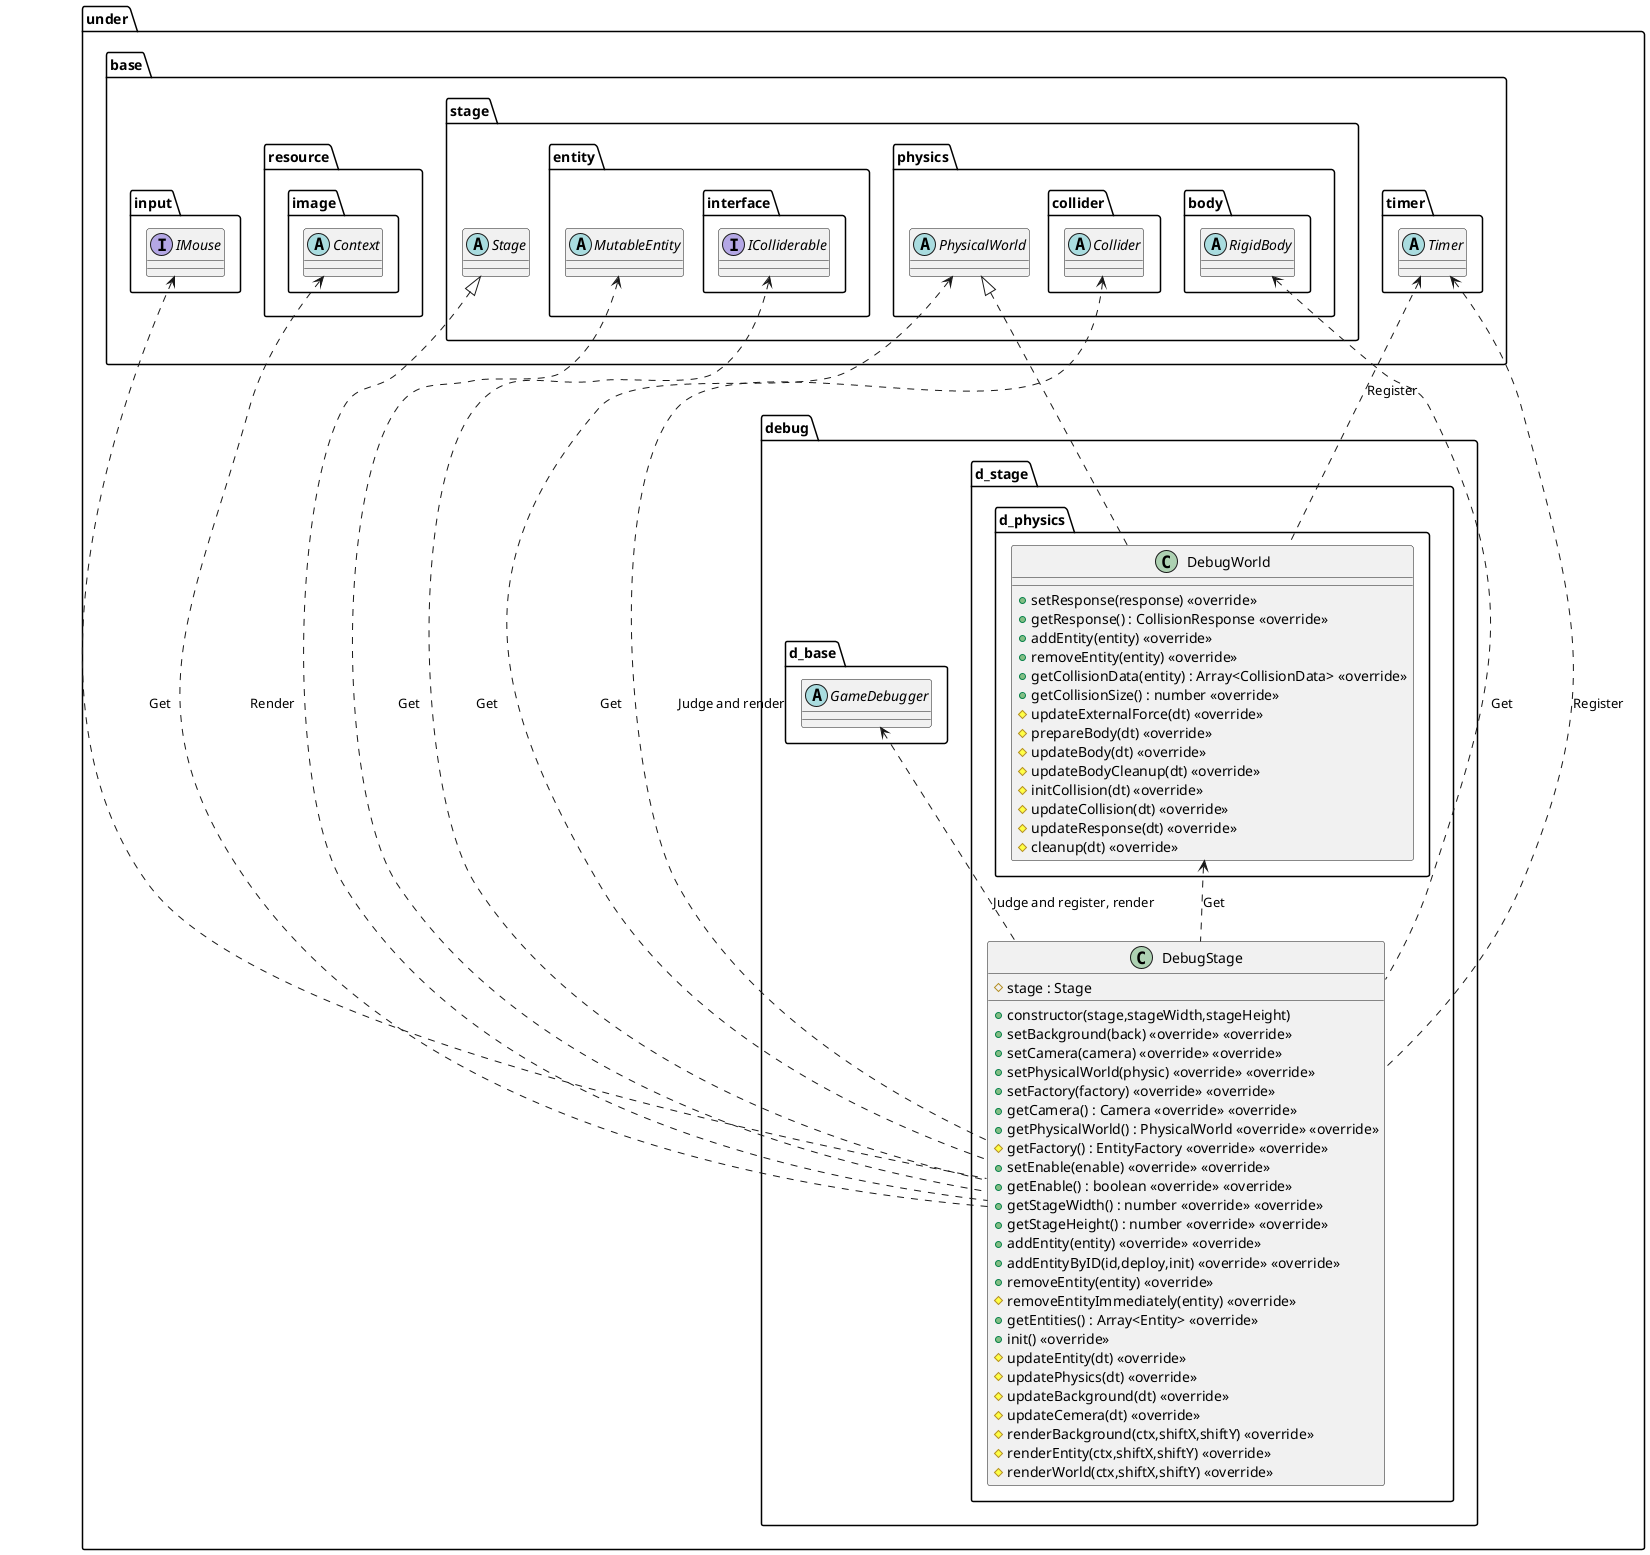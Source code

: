 @startuml DebugStage

package under {
    package debug {
        package d_stage {
            class DebugStage {
                +constructor(stage,stageWidth,stageHeight)
                #stage : Stage
                +setBackground(back) <<override>> <<override>>
                +setCamera(camera) <<override>> <<override>>
                +setPhysicalWorld(physic) <<override>> <<override>>
                +setFactory(factory) <<override>> <<override>>
                +getCamera() : Camera <<override>> <<override>>
                +getPhysicalWorld() : PhysicalWorld <<override>> <<override>>
                #getFactory() : EntityFactory <<override>> <<override>>
                +setEnable(enable) <<override>> <<override>>
                +getEnable() : boolean <<override>> <<override>>
                +getStageWidth() : number <<override>> <<override>>
                +getStageHeight() : number <<override>> <<override>>
                +addEntity(entity) <<override>> <<override>>
                +addEntityByID(id,deploy,init) <<override>> <<override>>
                +removeEntity(entity) <<override>>
                #removeEntityImmediately(entity) <<override>>
                +getEntities() : Array<Entity> <<override>>
                +init() <<override>>
                #updateEntity(dt) <<override>>
                #updatePhysics(dt) <<override>>
                #updateBackground(dt) <<override>>
                #updateCemera(dt) <<override>>
                #renderBackground(ctx,shiftX,shiftY) <<override>>
                #renderEntity(ctx,shiftX,shiftY) <<override>>
                #renderWorld(ctx,shiftX,shiftY) <<override>>
            }
            package d_physics {
                class DebugWorld {
                    +setResponse(response) <<override>>
                    +getResponse() : CollisionResponse <<override>>
                    +addEntity(entity) <<override>>
                    +removeEntity(entity) <<override>>
                    +getCollisionData(entity) : Array<CollisionData> <<override>>
                    +getCollisionSize() : number <<override>>
                    #updateExternalForce(dt) <<override>>
                    #prepareBody(dt) <<override>>
                    #updateBody(dt) <<override>>
                    #updateBodyCleanup(dt) <<override>>
                    #initCollision(dt) <<override>>
                    #updateCollision(dt) <<override>>
                    #updateResponse(dt) <<override>>
                    #cleanup(dt) <<override>>
                }
            }
        }
    }
}

package under {
    package base {
        package input  {
            interface IMouse
        }
        package resource {
            package image {
                abstract Context
            }
        }
        package stage {
            abstract Stage
            package entity {
                abstract MutableEntity
                package interface {
                    interface IColliderable
                }
            }
            package physics  {
                abstract PhysicalWorld
                package collider {
                    abstract Collider
                }
                package body {
                    abstract RigidBody
                }
            }
        }
        package timer {
            abstract Timer
        }
    }
    package debug {
        package d_base {
            abstract GameDebugger
        }
    }
}

Timer <... DebugStage : Register
GameDebugger <.. DebugStage : Judge and register, render
IMouse <... DebugStage : Get
MutableEntity <... DebugStage : Get
Collider <... DebugStage : Judge and render
IColliderable <... DebugStage : Get
RigidBody <... DebugStage : Get
Context <... DebugStage : Render
PhysicalWorld <.. DebugStage : Get
DebugWorld <.. DebugStage : Get

Timer <.. DebugWorld : Register

Stage <|.. DebugStage
PhysicalWorld <|.. DebugWorld

@enduml
